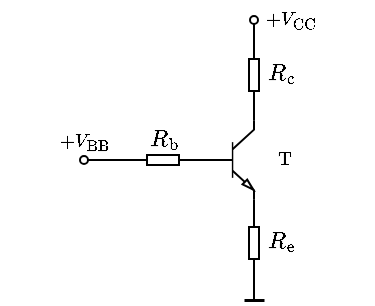 <mxfile version="17.2.1" type="device"><diagram id="uNZfLZjmU3NvV3Xd3CHi" name="第 1 页"><mxGraphModel dx="377" dy="274" grid="1" gridSize="5" guides="1" tooltips="1" connect="1" arrows="1" fold="1" page="1" pageScale="1" pageWidth="827" pageHeight="1169" math="1" shadow="0"><root><mxCell id="0"/><mxCell id="1" parent="0"/><mxCell id="R2ddq-NiUm1mtDmusWgV-1" value="$$R_{\mathrm{b}}$$" style="text;html=1;resizable=1;autosize=1;align=center;verticalAlign=middle;points=[];fillColor=none;strokeColor=none;rounded=0;fontSize=10;movable=1;rotatable=1;deletable=1;editable=1;connectable=0;allowArrows=0;" vertex="1" parent="1"><mxGeometry x="385" y="150" width="30" height="20" as="geometry"/></mxCell><mxCell id="R2ddq-NiUm1mtDmusWgV-2" value="" style="endArrow=none;html=1;rounded=0;fontSize=10;startSize=4;endSize=4;entryX=1;entryY=0.5;entryDx=0;entryDy=0;entryPerimeter=0;startArrow=oval;startFill=0;" edge="1" parent="1" target="R2ddq-NiUm1mtDmusWgV-3"><mxGeometry width="50" height="50" relative="1" as="geometry"><mxPoint x="360" y="170" as="sourcePoint"/><mxPoint x="661.5" y="90.5" as="targetPoint"/></mxGeometry></mxCell><mxCell id="R2ddq-NiUm1mtDmusWgV-3" value="" style="pointerEvents=1;verticalLabelPosition=bottom;shadow=0;dashed=0;align=center;html=1;verticalAlign=top;shape=mxgraph.electrical.resistors.resistor_1;fontSize=10;direction=west;allowArrows=0;" vertex="1" parent="1"><mxGeometry x="387" y="167.5" width="25" height="5" as="geometry"/></mxCell><mxCell id="R2ddq-NiUm1mtDmusWgV-4" value="" style="endArrow=none;html=1;rounded=0;fontSize=10;startSize=4;endSize=4;exitX=0;exitY=0.5;exitDx=0;exitDy=0;exitPerimeter=0;entryX=0;entryY=0.5;entryDx=0;entryDy=0;entryPerimeter=0;" edge="1" parent="1" source="R2ddq-NiUm1mtDmusWgV-3" target="R2ddq-NiUm1mtDmusWgV-10"><mxGeometry width="50" height="50" relative="1" as="geometry"><mxPoint x="529" y="75.5" as="sourcePoint"/><mxPoint x="432" y="170" as="targetPoint"/></mxGeometry></mxCell><mxCell id="R2ddq-NiUm1mtDmusWgV-5" value="$$R_{\mathrm{c}}$$" style="text;html=1;resizable=1;autosize=1;align=center;verticalAlign=middle;points=[];fillColor=none;strokeColor=none;rounded=0;fontSize=10;movable=1;rotatable=1;deletable=1;editable=1;connectable=0;allowArrows=0;" vertex="1" parent="1"><mxGeometry x="450" y="117" width="15" height="20" as="geometry"/></mxCell><mxCell id="R2ddq-NiUm1mtDmusWgV-6" value="" style="endArrow=none;html=1;rounded=0;fontSize=10;startSize=4;endSize=4;entryX=1;entryY=0.5;entryDx=0;entryDy=0;entryPerimeter=0;startArrow=oval;startFill=0;" edge="1" parent="1" target="R2ddq-NiUm1mtDmusWgV-7"><mxGeometry width="50" height="50" relative="1" as="geometry"><mxPoint x="445" y="100" as="sourcePoint"/><mxPoint x="642" y="65.5" as="targetPoint"/></mxGeometry></mxCell><mxCell id="R2ddq-NiUm1mtDmusWgV-7" value="" style="pointerEvents=1;verticalLabelPosition=bottom;shadow=0;dashed=0;align=center;html=1;verticalAlign=top;shape=mxgraph.electrical.resistors.resistor_1;fontSize=10;direction=north;allowArrows=0;" vertex="1" parent="1"><mxGeometry x="442.5" y="115" width="5" height="25" as="geometry"/></mxCell><mxCell id="R2ddq-NiUm1mtDmusWgV-8" value="" style="endArrow=none;html=1;rounded=0;fontSize=10;startSize=4;endSize=4;exitX=0;exitY=0.5;exitDx=0;exitDy=0;exitPerimeter=0;entryX=1;entryY=0;entryDx=0;entryDy=0;entryPerimeter=0;" edge="1" parent="1" source="R2ddq-NiUm1mtDmusWgV-7" target="R2ddq-NiUm1mtDmusWgV-10"><mxGeometry width="50" height="50" relative="1" as="geometry"><mxPoint x="534.5" y="18.5" as="sourcePoint"/><mxPoint x="445" y="133" as="targetPoint"/></mxGeometry></mxCell><mxCell id="R2ddq-NiUm1mtDmusWgV-9" value="$$+V_{\mathrm{BB}}$$" style="text;html=1;align=center;verticalAlign=middle;resizable=1;points=[];autosize=1;strokeColor=none;fillColor=none;fontSize=8;movable=1;rotatable=1;deletable=1;editable=1;connectable=1;" vertex="1" parent="1"><mxGeometry x="345" y="153" width="30" height="15" as="geometry"/></mxCell><mxCell id="R2ddq-NiUm1mtDmusWgV-10" value="" style="verticalLabelPosition=bottom;shadow=0;dashed=0;align=center;html=1;verticalAlign=top;shape=mxgraph.electrical.transistors.npn_transistor_5;fontSize=8;strokeWidth=1;sketch=0;" vertex="1" parent="1"><mxGeometry x="420" y="150" width="25" height="40" as="geometry"/></mxCell><mxCell id="R2ddq-NiUm1mtDmusWgV-11" value="" style="endArrow=none;html=1;rounded=0;fontSize=8;strokeWidth=1;exitX=1;exitY=1;exitDx=0;exitDy=0;exitPerimeter=0;entryX=1;entryY=0.5;entryDx=0;entryDy=0;entryPerimeter=0;" edge="1" parent="1" source="R2ddq-NiUm1mtDmusWgV-10" target="R2ddq-NiUm1mtDmusWgV-17"><mxGeometry width="50" height="50" relative="1" as="geometry"><mxPoint x="495" y="180" as="sourcePoint"/><mxPoint x="445" y="215" as="targetPoint"/></mxGeometry></mxCell><mxCell id="R2ddq-NiUm1mtDmusWgV-12" value="" style="endArrow=none;html=1;rounded=0;fontSize=8;strokeWidth=1.5;" edge="1" parent="1"><mxGeometry width="50" height="50" relative="1" as="geometry"><mxPoint x="440" y="240.0" as="sourcePoint"/><mxPoint x="450" y="240.0" as="targetPoint"/></mxGeometry></mxCell><mxCell id="R2ddq-NiUm1mtDmusWgV-13" value="$$\mathrm{T}$$" style="text;html=1;align=center;verticalAlign=middle;resizable=1;points=[];autosize=1;strokeColor=none;fillColor=none;fontSize=8;movable=1;rotatable=1;deletable=1;editable=1;connectable=1;" vertex="1" parent="1"><mxGeometry x="450" y="160" width="20" height="20" as="geometry"/></mxCell><mxCell id="R2ddq-NiUm1mtDmusWgV-14" value="$$+V_{\mathrm{CC}}$$" style="text;html=1;align=center;verticalAlign=middle;resizable=1;points=[];autosize=1;strokeColor=none;fillColor=none;fontSize=8;movable=1;rotatable=1;deletable=1;editable=1;connectable=1;" vertex="1" parent="1"><mxGeometry x="447.5" y="90" width="30" height="20" as="geometry"/></mxCell><mxCell id="R2ddq-NiUm1mtDmusWgV-16" value="$$R_{\mathrm{e}}$$" style="text;html=1;resizable=1;autosize=1;align=center;verticalAlign=middle;points=[];fillColor=none;strokeColor=none;rounded=0;fontSize=10;movable=1;rotatable=1;deletable=1;editable=1;connectable=0;allowArrows=0;" vertex="1" parent="1"><mxGeometry x="445" y="201" width="25" height="20" as="geometry"/></mxCell><mxCell id="R2ddq-NiUm1mtDmusWgV-17" value="" style="pointerEvents=1;verticalLabelPosition=bottom;shadow=0;dashed=0;align=center;html=1;verticalAlign=top;shape=mxgraph.electrical.resistors.resistor_1;fontSize=10;direction=north;allowArrows=0;" vertex="1" parent="1"><mxGeometry x="442.5" y="199" width="5" height="25" as="geometry"/></mxCell><mxCell id="R2ddq-NiUm1mtDmusWgV-18" value="" style="endArrow=none;html=1;rounded=0;entryX=0;entryY=0.5;entryDx=0;entryDy=0;entryPerimeter=0;" edge="1" parent="1" target="R2ddq-NiUm1mtDmusWgV-17"><mxGeometry width="50" height="50" relative="1" as="geometry"><mxPoint x="445" y="240" as="sourcePoint"/><mxPoint x="380" y="200" as="targetPoint"/></mxGeometry></mxCell></root></mxGraphModel></diagram></mxfile>